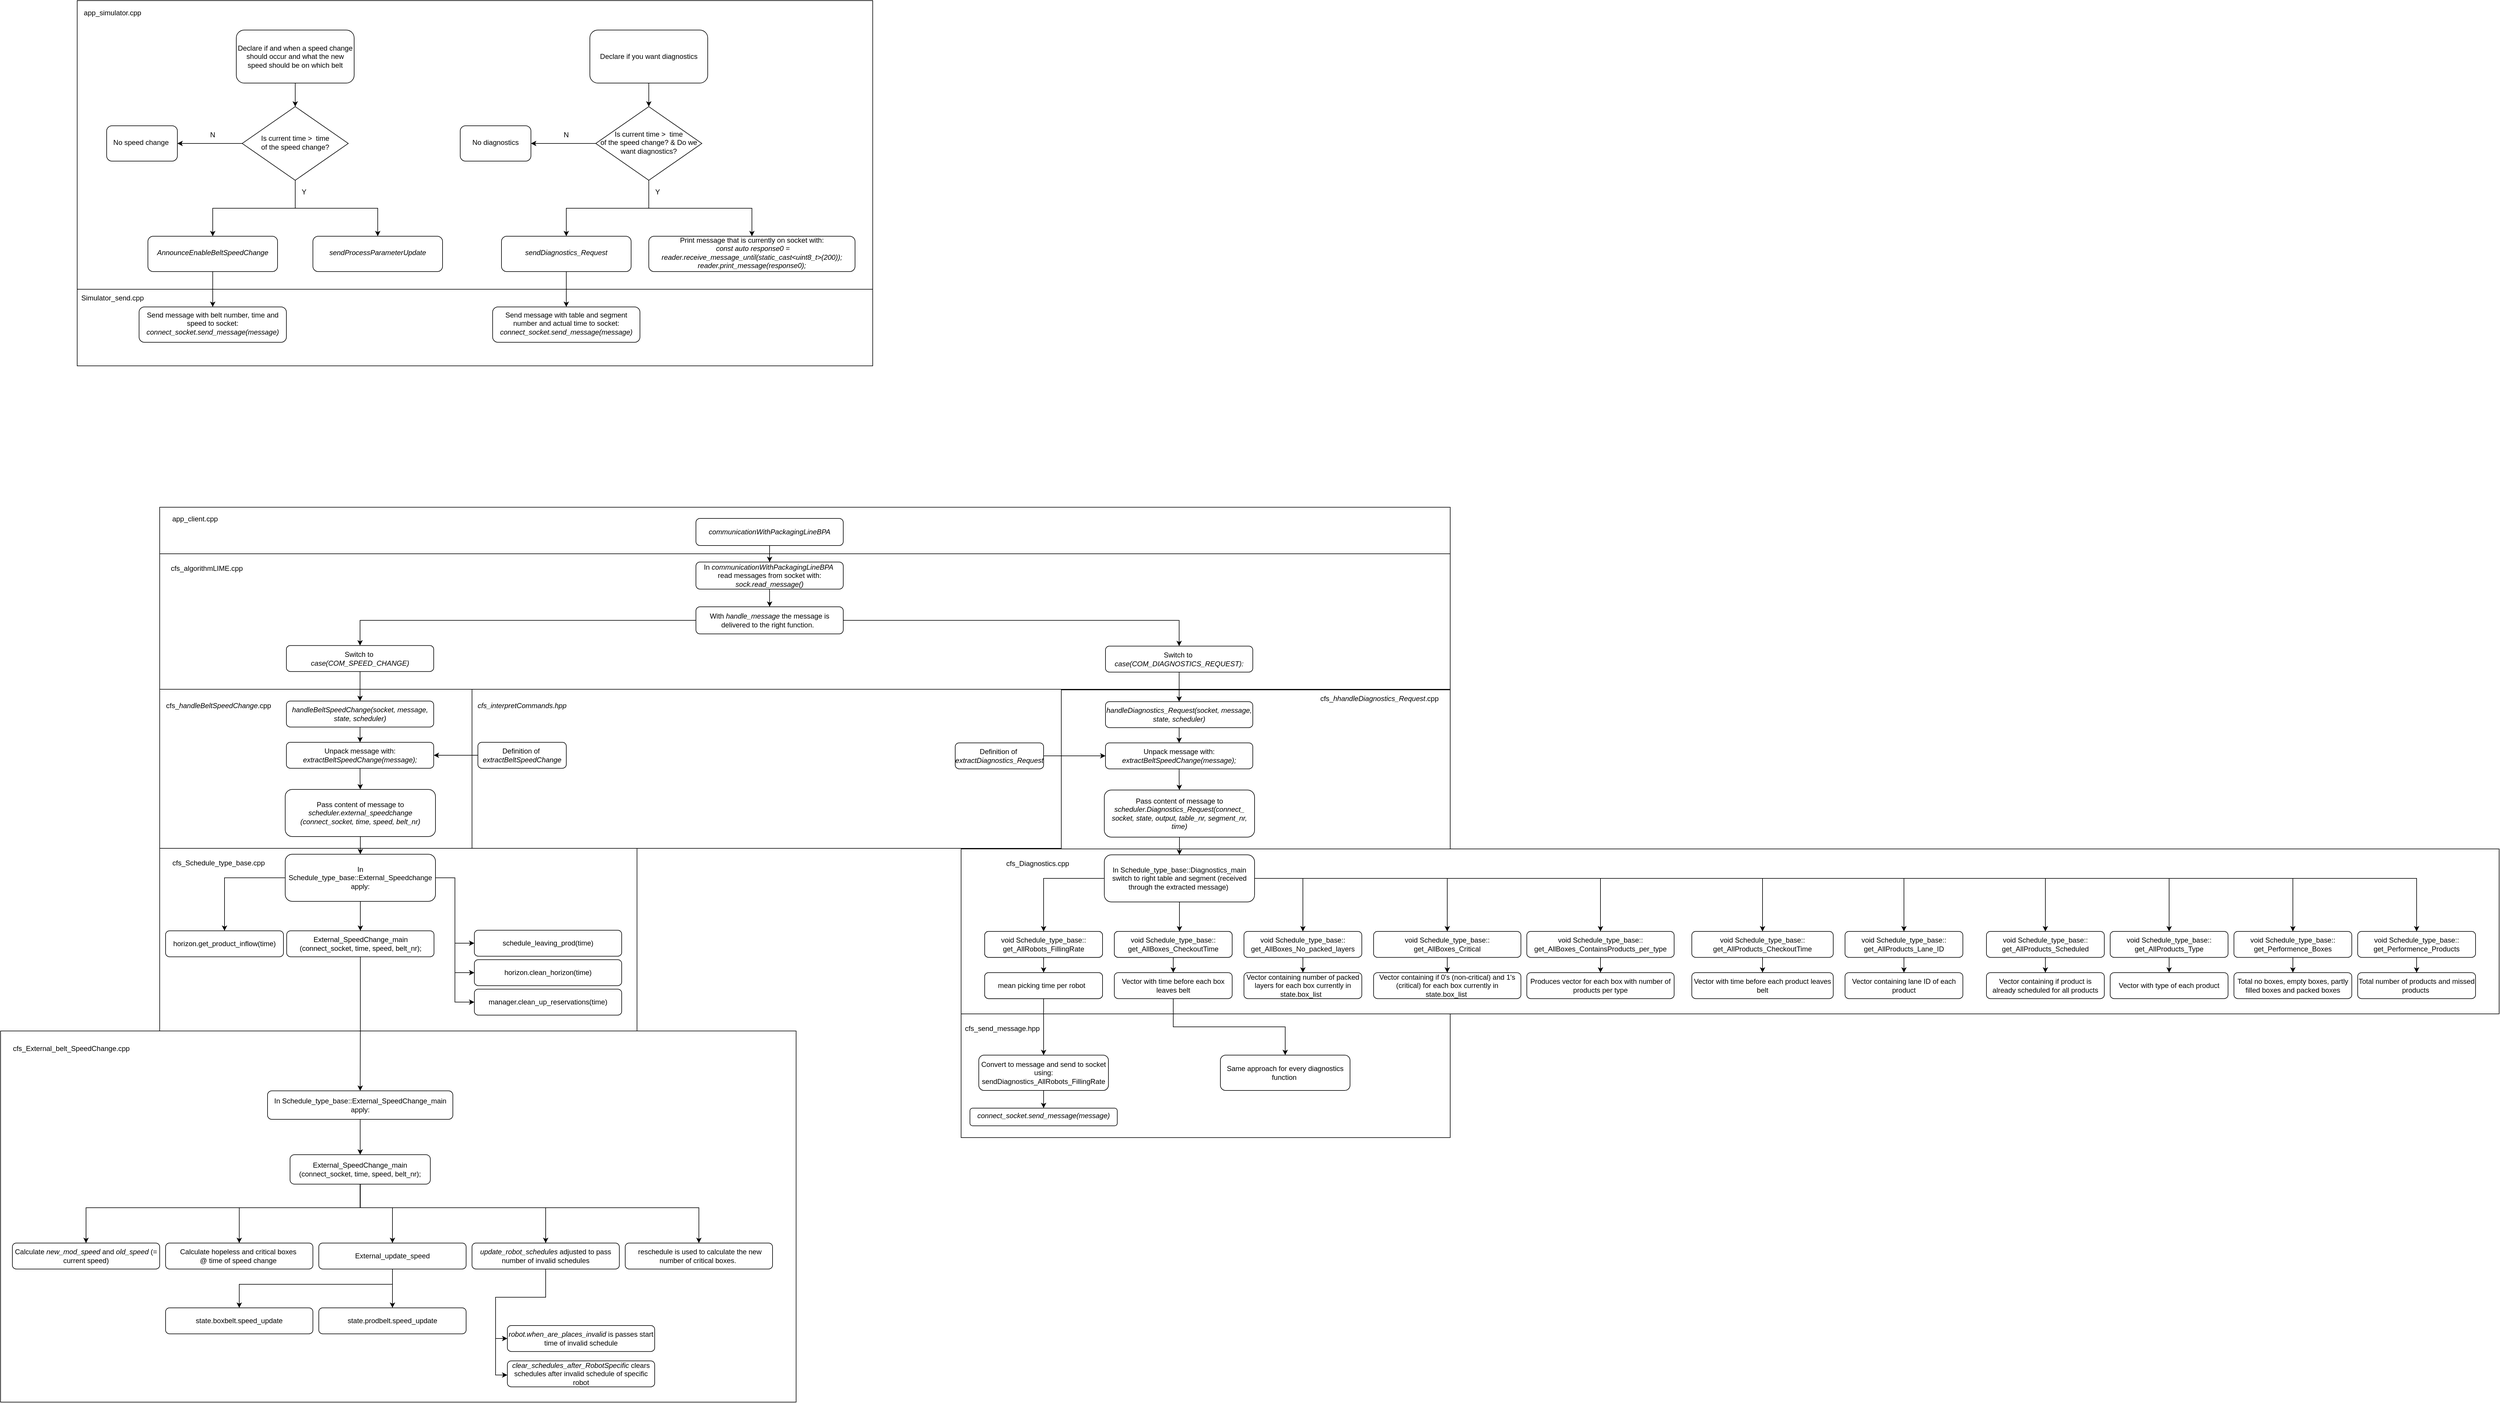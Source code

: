 <mxfile version="18.0.2" type="github">
  <diagram id="C5RBs43oDa-KdzZeNtuy" name="Page-1">
    <mxGraphModel dx="1778" dy="993" grid="1" gridSize="10" guides="1" tooltips="1" connect="1" arrows="1" fold="1" page="1" pageScale="1" pageWidth="4681" pageHeight="3300" math="0" shadow="0">
      <root>
        <mxCell id="WIyWlLk6GJQsqaUBKTNV-0" />
        <mxCell id="WIyWlLk6GJQsqaUBKTNV-1" parent="WIyWlLk6GJQsqaUBKTNV-0" />
        <mxCell id="fYa7OeqP56KHqQCvI543-109" value="" style="whiteSpace=wrap;html=1;fillColor=none;container=0;" parent="WIyWlLk6GJQsqaUBKTNV-1" vertex="1">
          <mxGeometry x="2010" y="1800" width="830" height="210" as="geometry" />
        </mxCell>
        <mxCell id="EYBe7RXyCbwJ-zNvKkWg-32" value="" style="whiteSpace=wrap;html=1;fillColor=none;container=0;" parent="WIyWlLk6GJQsqaUBKTNV-1" vertex="1">
          <mxGeometry x="650" y="1019" width="2190" height="230" as="geometry" />
        </mxCell>
        <mxCell id="EYBe7RXyCbwJ-zNvKkWg-67" value="" style="whiteSpace=wrap;html=1;fillColor=none;container=1;" parent="WIyWlLk6GJQsqaUBKTNV-1" vertex="1">
          <mxGeometry x="650" y="1519" width="810" height="310" as="geometry" />
        </mxCell>
        <mxCell id="EYBe7RXyCbwJ-zNvKkWg-55" value="In Schedule_type_base::External_Speedchange&lt;br&gt;apply:" style="rounded=1;whiteSpace=wrap;html=1;fontSize=12;glass=0;strokeWidth=1;shadow=0;" parent="EYBe7RXyCbwJ-zNvKkWg-67" vertex="1">
          <mxGeometry x="213" y="10" width="255" height="80" as="geometry" />
        </mxCell>
        <mxCell id="EYBe7RXyCbwJ-zNvKkWg-57" value="External_SpeedChange_main&lt;br&gt;(connect_socket, time, speed, belt_nr);" style="rounded=1;whiteSpace=wrap;html=1;fontSize=12;glass=0;strokeWidth=1;shadow=0;" parent="EYBe7RXyCbwJ-zNvKkWg-67" vertex="1">
          <mxGeometry x="215.5" y="139.999" width="250" height="44.083" as="geometry" />
        </mxCell>
        <mxCell id="EYBe7RXyCbwJ-zNvKkWg-62" value="" style="edgeStyle=orthogonalEdgeStyle;rounded=0;orthogonalLoop=1;jettySize=auto;html=1;" parent="EYBe7RXyCbwJ-zNvKkWg-67" source="EYBe7RXyCbwJ-zNvKkWg-55" target="EYBe7RXyCbwJ-zNvKkWg-57" edge="1">
          <mxGeometry relative="1" as="geometry" />
        </mxCell>
        <mxCell id="EYBe7RXyCbwJ-zNvKkWg-72" value="cfs_Schedule_type_base.cpp" style="text;html=1;strokeColor=none;fillColor=none;align=center;verticalAlign=middle;whiteSpace=wrap;rounded=0;" parent="EYBe7RXyCbwJ-zNvKkWg-67" vertex="1">
          <mxGeometry x="70" y="10" width="60" height="30" as="geometry" />
        </mxCell>
        <mxCell id="EYBe7RXyCbwJ-zNvKkWg-56" value="horizon.get_product_inflow(time)" style="rounded=1;whiteSpace=wrap;html=1;fontSize=12;glass=0;strokeWidth=1;shadow=0;" parent="EYBe7RXyCbwJ-zNvKkWg-67" vertex="1">
          <mxGeometry x="10" y="140" width="200" height="44.08" as="geometry" />
        </mxCell>
        <mxCell id="EYBe7RXyCbwJ-zNvKkWg-63" style="edgeStyle=orthogonalEdgeStyle;rounded=0;orthogonalLoop=1;jettySize=auto;html=1;" parent="EYBe7RXyCbwJ-zNvKkWg-67" source="EYBe7RXyCbwJ-zNvKkWg-55" target="EYBe7RXyCbwJ-zNvKkWg-56" edge="1">
          <mxGeometry relative="1" as="geometry" />
        </mxCell>
        <mxCell id="EYBe7RXyCbwJ-zNvKkWg-19" value="" style="whiteSpace=wrap;html=1;fillColor=none;" parent="WIyWlLk6GJQsqaUBKTNV-1" vertex="1">
          <mxGeometry x="510" y="80" width="1350" height="490" as="geometry" />
        </mxCell>
        <mxCell id="EYBe7RXyCbwJ-zNvKkWg-10" value="" style="edgeStyle=orthogonalEdgeStyle;rounded=0;orthogonalLoop=1;jettySize=auto;html=1;" parent="WIyWlLk6GJQsqaUBKTNV-1" source="EYBe7RXyCbwJ-zNvKkWg-8" target="EYBe7RXyCbwJ-zNvKkWg-9" edge="1">
          <mxGeometry relative="1" as="geometry" />
        </mxCell>
        <mxCell id="EYBe7RXyCbwJ-zNvKkWg-8" value="Declare if and when a speed change should occur and what the new speed should be on which belt" style="rounded=1;whiteSpace=wrap;html=1;fontSize=12;glass=0;strokeWidth=1;shadow=0;" parent="WIyWlLk6GJQsqaUBKTNV-1" vertex="1">
          <mxGeometry x="780" y="130" width="200" height="90" as="geometry" />
        </mxCell>
        <mxCell id="EYBe7RXyCbwJ-zNvKkWg-12" value="" style="edgeStyle=orthogonalEdgeStyle;rounded=0;orthogonalLoop=1;jettySize=auto;html=1;" parent="WIyWlLk6GJQsqaUBKTNV-1" source="EYBe7RXyCbwJ-zNvKkWg-9" target="EYBe7RXyCbwJ-zNvKkWg-11" edge="1">
          <mxGeometry relative="1" as="geometry" />
        </mxCell>
        <mxCell id="EYBe7RXyCbwJ-zNvKkWg-14" value="" style="edgeStyle=orthogonalEdgeStyle;rounded=0;orthogonalLoop=1;jettySize=auto;html=1;" parent="WIyWlLk6GJQsqaUBKTNV-1" source="EYBe7RXyCbwJ-zNvKkWg-9" target="EYBe7RXyCbwJ-zNvKkWg-13" edge="1">
          <mxGeometry relative="1" as="geometry" />
        </mxCell>
        <mxCell id="EYBe7RXyCbwJ-zNvKkWg-16" style="edgeStyle=orthogonalEdgeStyle;rounded=0;orthogonalLoop=1;jettySize=auto;html=1;" parent="WIyWlLk6GJQsqaUBKTNV-1" source="EYBe7RXyCbwJ-zNvKkWg-9" target="EYBe7RXyCbwJ-zNvKkWg-15" edge="1">
          <mxGeometry relative="1" as="geometry" />
        </mxCell>
        <mxCell id="EYBe7RXyCbwJ-zNvKkWg-9" value="Is current time &amp;gt;&amp;nbsp; time &lt;br&gt;of the speed change?" style="rhombus;whiteSpace=wrap;html=1;shadow=0;fontFamily=Helvetica;fontSize=12;align=center;strokeWidth=1;spacing=6;spacingTop=-4;" parent="WIyWlLk6GJQsqaUBKTNV-1" vertex="1">
          <mxGeometry x="790" y="260" width="180" height="125" as="geometry" />
        </mxCell>
        <mxCell id="EYBe7RXyCbwJ-zNvKkWg-11" value="No speed change&amp;nbsp;" style="rounded=1;whiteSpace=wrap;html=1;shadow=0;strokeWidth=1;spacing=6;spacingTop=-4;" parent="WIyWlLk6GJQsqaUBKTNV-1" vertex="1">
          <mxGeometry x="560" y="292.5" width="120" height="60" as="geometry" />
        </mxCell>
        <mxCell id="EYBe7RXyCbwJ-zNvKkWg-18" value="" style="edgeStyle=orthogonalEdgeStyle;rounded=0;orthogonalLoop=1;jettySize=auto;html=1;" parent="WIyWlLk6GJQsqaUBKTNV-1" source="EYBe7RXyCbwJ-zNvKkWg-13" target="EYBe7RXyCbwJ-zNvKkWg-17" edge="1">
          <mxGeometry relative="1" as="geometry" />
        </mxCell>
        <mxCell id="EYBe7RXyCbwJ-zNvKkWg-13" value="&lt;i&gt;AnnounceEnableBeltSpeedChange&lt;/i&gt;" style="rounded=1;whiteSpace=wrap;html=1;shadow=0;strokeWidth=1;spacing=6;spacingTop=-4;" parent="WIyWlLk6GJQsqaUBKTNV-1" vertex="1">
          <mxGeometry x="630" y="480" width="220" height="60" as="geometry" />
        </mxCell>
        <mxCell id="EYBe7RXyCbwJ-zNvKkWg-15" value="&lt;i&gt;sendProcessParameterUpdate&lt;/i&gt;" style="rounded=1;whiteSpace=wrap;html=1;shadow=0;strokeWidth=1;spacing=6;spacingTop=-4;" parent="WIyWlLk6GJQsqaUBKTNV-1" vertex="1">
          <mxGeometry x="910" y="480" width="220" height="60" as="geometry" />
        </mxCell>
        <mxCell id="EYBe7RXyCbwJ-zNvKkWg-17" value="Send message with belt number, time and speed to socket:&lt;br&gt;&lt;i&gt;connect_socket.send_message(message)&lt;/i&gt;" style="rounded=1;whiteSpace=wrap;html=1;shadow=0;strokeWidth=1;spacing=6;spacingTop=-4;" parent="WIyWlLk6GJQsqaUBKTNV-1" vertex="1">
          <mxGeometry x="615" y="600" width="250" height="60" as="geometry" />
        </mxCell>
        <mxCell id="EYBe7RXyCbwJ-zNvKkWg-21" value="app_simulator.cpp" style="text;html=1;strokeColor=none;fillColor=none;align=center;verticalAlign=middle;whiteSpace=wrap;rounded=0;" parent="WIyWlLk6GJQsqaUBKTNV-1" vertex="1">
          <mxGeometry x="540" y="86" width="60" height="30" as="geometry" />
        </mxCell>
        <mxCell id="EYBe7RXyCbwJ-zNvKkWg-23" value="" style="whiteSpace=wrap;html=1;fillColor=none;" parent="WIyWlLk6GJQsqaUBKTNV-1" vertex="1">
          <mxGeometry x="510" y="570" width="1350" height="130" as="geometry" />
        </mxCell>
        <mxCell id="EYBe7RXyCbwJ-zNvKkWg-24" value="Simulator_send.cpp" style="text;html=1;strokeColor=none;fillColor=none;align=center;verticalAlign=middle;whiteSpace=wrap;rounded=0;" parent="WIyWlLk6GJQsqaUBKTNV-1" vertex="1">
          <mxGeometry x="540" y="570" width="60" height="30" as="geometry" />
        </mxCell>
        <mxCell id="EYBe7RXyCbwJ-zNvKkWg-25" value="Y" style="text;html=1;strokeColor=none;fillColor=none;align=center;verticalAlign=middle;whiteSpace=wrap;rounded=0;" parent="WIyWlLk6GJQsqaUBKTNV-1" vertex="1">
          <mxGeometry x="865" y="390" width="60" height="30" as="geometry" />
        </mxCell>
        <mxCell id="EYBe7RXyCbwJ-zNvKkWg-26" value="N" style="text;html=1;strokeColor=none;fillColor=none;align=center;verticalAlign=middle;whiteSpace=wrap;rounded=0;" parent="WIyWlLk6GJQsqaUBKTNV-1" vertex="1">
          <mxGeometry x="710" y="292.5" width="60" height="30" as="geometry" />
        </mxCell>
        <mxCell id="EYBe7RXyCbwJ-zNvKkWg-27" value="" style="whiteSpace=wrap;html=1;fillColor=none;" parent="WIyWlLk6GJQsqaUBKTNV-1" vertex="1">
          <mxGeometry x="650" y="940" width="2190" height="79" as="geometry" />
        </mxCell>
        <mxCell id="EYBe7RXyCbwJ-zNvKkWg-28" value="app_client.cpp" style="text;html=1;strokeColor=none;fillColor=none;align=center;verticalAlign=middle;whiteSpace=wrap;rounded=0;" parent="WIyWlLk6GJQsqaUBKTNV-1" vertex="1">
          <mxGeometry x="680" y="945" width="60" height="30" as="geometry" />
        </mxCell>
        <mxCell id="EYBe7RXyCbwJ-zNvKkWg-40" style="edgeStyle=orthogonalEdgeStyle;rounded=0;orthogonalLoop=1;jettySize=auto;html=1;entryX=0.5;entryY=0;entryDx=0;entryDy=0;" parent="WIyWlLk6GJQsqaUBKTNV-1" source="EYBe7RXyCbwJ-zNvKkWg-29" target="EYBe7RXyCbwJ-zNvKkWg-30" edge="1">
          <mxGeometry relative="1" as="geometry" />
        </mxCell>
        <mxCell id="EYBe7RXyCbwJ-zNvKkWg-29" value="In&amp;nbsp;&lt;i&gt;communicationWithPackagingLineBPA&amp;nbsp;&lt;/i&gt;&lt;br&gt;read messages from socket with:&lt;br&gt;&lt;i&gt;sock.read_message()&lt;/i&gt;" style="rounded=1;whiteSpace=wrap;html=1;fontSize=12;glass=0;strokeWidth=1;shadow=0;" parent="WIyWlLk6GJQsqaUBKTNV-1" vertex="1">
          <mxGeometry x="1560" y="1033" width="250" height="46" as="geometry" />
        </mxCell>
        <mxCell id="EYBe7RXyCbwJ-zNvKkWg-41" style="edgeStyle=orthogonalEdgeStyle;rounded=0;orthogonalLoop=1;jettySize=auto;html=1;" parent="WIyWlLk6GJQsqaUBKTNV-1" source="EYBe7RXyCbwJ-zNvKkWg-30" target="EYBe7RXyCbwJ-zNvKkWg-35" edge="1">
          <mxGeometry relative="1" as="geometry" />
        </mxCell>
        <mxCell id="fYa7OeqP56KHqQCvI543-105" style="edgeStyle=orthogonalEdgeStyle;rounded=0;orthogonalLoop=1;jettySize=auto;html=1;entryX=0.5;entryY=0;entryDx=0;entryDy=0;" parent="WIyWlLk6GJQsqaUBKTNV-1" source="EYBe7RXyCbwJ-zNvKkWg-30" target="fYa7OeqP56KHqQCvI543-43" edge="1">
          <mxGeometry relative="1" as="geometry" />
        </mxCell>
        <mxCell id="EYBe7RXyCbwJ-zNvKkWg-30" value="With &lt;i&gt;handle_message &lt;/i&gt;the message is delivered to the right function.&amp;nbsp;&amp;nbsp;" style="rounded=1;whiteSpace=wrap;html=1;fontSize=12;glass=0;strokeWidth=1;shadow=0;" parent="WIyWlLk6GJQsqaUBKTNV-1" vertex="1">
          <mxGeometry x="1560" y="1109" width="250" height="46" as="geometry" />
        </mxCell>
        <mxCell id="EYBe7RXyCbwJ-zNvKkWg-38" value="" style="edgeStyle=orthogonalEdgeStyle;rounded=0;orthogonalLoop=1;jettySize=auto;html=1;entryX=0.5;entryY=0;entryDx=0;entryDy=0;" parent="WIyWlLk6GJQsqaUBKTNV-1" source="EYBe7RXyCbwJ-zNvKkWg-31" target="EYBe7RXyCbwJ-zNvKkWg-29" edge="1">
          <mxGeometry relative="1" as="geometry">
            <mxPoint x="990" y="1029" as="targetPoint" />
          </mxGeometry>
        </mxCell>
        <mxCell id="EYBe7RXyCbwJ-zNvKkWg-31" value="&lt;i&gt;communicationWithPackagingLineBPA&lt;/i&gt;" style="rounded=1;whiteSpace=wrap;html=1;fontSize=12;glass=0;strokeWidth=1;shadow=0;" parent="WIyWlLk6GJQsqaUBKTNV-1" vertex="1">
          <mxGeometry x="1560" y="959" width="250" height="46" as="geometry" />
        </mxCell>
        <mxCell id="EYBe7RXyCbwJ-zNvKkWg-33" value="cfs_algorithmLIME.cpp" style="text;html=1;strokeColor=none;fillColor=none;align=center;verticalAlign=middle;whiteSpace=wrap;rounded=0;" parent="WIyWlLk6GJQsqaUBKTNV-1" vertex="1">
          <mxGeometry x="700" y="1029" width="60" height="30" as="geometry" />
        </mxCell>
        <mxCell id="EYBe7RXyCbwJ-zNvKkWg-34" value="" style="whiteSpace=wrap;html=1;fillColor=none;" parent="WIyWlLk6GJQsqaUBKTNV-1" vertex="1">
          <mxGeometry x="650" y="1249" width="530" height="270" as="geometry" />
        </mxCell>
        <mxCell id="EYBe7RXyCbwJ-zNvKkWg-52" value="" style="edgeStyle=orthogonalEdgeStyle;rounded=0;orthogonalLoop=1;jettySize=auto;html=1;" parent="WIyWlLk6GJQsqaUBKTNV-1" source="EYBe7RXyCbwJ-zNvKkWg-37" target="EYBe7RXyCbwJ-zNvKkWg-47" edge="1">
          <mxGeometry relative="1" as="geometry" />
        </mxCell>
        <mxCell id="EYBe7RXyCbwJ-zNvKkWg-37" value="&lt;i&gt;handleBeltSpeedChange(socket, message, state, scheduler)&lt;/i&gt;" style="rounded=1;whiteSpace=wrap;html=1;fontSize=12;glass=0;strokeWidth=1;shadow=0;" parent="WIyWlLk6GJQsqaUBKTNV-1" vertex="1">
          <mxGeometry x="865" y="1268.999" width="250" height="44.083" as="geometry" />
        </mxCell>
        <mxCell id="EYBe7RXyCbwJ-zNvKkWg-42" style="edgeStyle=orthogonalEdgeStyle;rounded=0;orthogonalLoop=1;jettySize=auto;html=1;entryX=0.5;entryY=0;entryDx=0;entryDy=0;" parent="WIyWlLk6GJQsqaUBKTNV-1" source="EYBe7RXyCbwJ-zNvKkWg-35" target="EYBe7RXyCbwJ-zNvKkWg-37" edge="1">
          <mxGeometry relative="1" as="geometry" />
        </mxCell>
        <mxCell id="EYBe7RXyCbwJ-zNvKkWg-43" value="cfs_&lt;i&gt;handleBeltSpeedChange&lt;/i&gt;.cpp" style="text;html=1;strokeColor=none;fillColor=none;align=center;verticalAlign=middle;whiteSpace=wrap;rounded=0;" parent="WIyWlLk6GJQsqaUBKTNV-1" vertex="1">
          <mxGeometry x="720" y="1262" width="60" height="30" as="geometry" />
        </mxCell>
        <mxCell id="EYBe7RXyCbwJ-zNvKkWg-70" value="" style="edgeStyle=orthogonalEdgeStyle;rounded=0;orthogonalLoop=1;jettySize=auto;html=1;" parent="WIyWlLk6GJQsqaUBKTNV-1" source="EYBe7RXyCbwJ-zNvKkWg-47" target="EYBe7RXyCbwJ-zNvKkWg-54" edge="1">
          <mxGeometry relative="1" as="geometry" />
        </mxCell>
        <mxCell id="EYBe7RXyCbwJ-zNvKkWg-47" value="Unpack message with:&lt;i&gt; extractBeltSpeedChange(message);&lt;/i&gt;" style="rounded=1;whiteSpace=wrap;html=1;fontSize=12;glass=0;strokeWidth=1;shadow=0;" parent="WIyWlLk6GJQsqaUBKTNV-1" vertex="1">
          <mxGeometry x="865" y="1338.999" width="250" height="44.083" as="geometry" />
        </mxCell>
        <mxCell id="EYBe7RXyCbwJ-zNvKkWg-48" value="" style="whiteSpace=wrap;html=1;fillColor=none;" parent="WIyWlLk6GJQsqaUBKTNV-1" vertex="1">
          <mxGeometry x="1180" y="1249" width="1000" height="270" as="geometry" />
        </mxCell>
        <mxCell id="EYBe7RXyCbwJ-zNvKkWg-49" value="&lt;i&gt;cfs_interpretCommands.hpp&lt;/i&gt;" style="text;html=1;strokeColor=none;fillColor=none;align=center;verticalAlign=middle;whiteSpace=wrap;rounded=0;" parent="WIyWlLk6GJQsqaUBKTNV-1" vertex="1">
          <mxGeometry x="1235" y="1262" width="60" height="30" as="geometry" />
        </mxCell>
        <mxCell id="EYBe7RXyCbwJ-zNvKkWg-51" value="" style="edgeStyle=orthogonalEdgeStyle;rounded=0;orthogonalLoop=1;jettySize=auto;html=1;" parent="WIyWlLk6GJQsqaUBKTNV-1" source="EYBe7RXyCbwJ-zNvKkWg-50" target="EYBe7RXyCbwJ-zNvKkWg-47" edge="1">
          <mxGeometry relative="1" as="geometry" />
        </mxCell>
        <mxCell id="EYBe7RXyCbwJ-zNvKkWg-50" value="Definition of&amp;nbsp;&lt;br&gt;&lt;i&gt;extractBeltSpeedChange&lt;/i&gt;" style="rounded=1;whiteSpace=wrap;html=1;fontSize=12;glass=0;strokeWidth=1;shadow=0;" parent="WIyWlLk6GJQsqaUBKTNV-1" vertex="1">
          <mxGeometry x="1190" y="1339" width="150" height="44.08" as="geometry" />
        </mxCell>
        <mxCell id="EYBe7RXyCbwJ-zNvKkWg-71" value="" style="edgeStyle=orthogonalEdgeStyle;rounded=0;orthogonalLoop=1;jettySize=auto;html=1;" parent="WIyWlLk6GJQsqaUBKTNV-1" source="EYBe7RXyCbwJ-zNvKkWg-54" target="EYBe7RXyCbwJ-zNvKkWg-55" edge="1">
          <mxGeometry relative="1" as="geometry" />
        </mxCell>
        <mxCell id="EYBe7RXyCbwJ-zNvKkWg-54" value="Pass content of message to &lt;i&gt;scheduler.external_speedchange&lt;br&gt;(connect_socket, time, speed, belt_nr)&lt;/i&gt;" style="rounded=1;whiteSpace=wrap;html=1;fontSize=12;glass=0;strokeWidth=1;shadow=0;" parent="WIyWlLk6GJQsqaUBKTNV-1" vertex="1">
          <mxGeometry x="863" y="1419" width="255" height="80" as="geometry" />
        </mxCell>
        <mxCell id="EYBe7RXyCbwJ-zNvKkWg-64" style="edgeStyle=orthogonalEdgeStyle;rounded=0;orthogonalLoop=1;jettySize=auto;html=1;entryX=0;entryY=0.5;entryDx=0;entryDy=0;" parent="WIyWlLk6GJQsqaUBKTNV-1" source="EYBe7RXyCbwJ-zNvKkWg-55" target="EYBe7RXyCbwJ-zNvKkWg-58" edge="1">
          <mxGeometry relative="1" as="geometry" />
        </mxCell>
        <mxCell id="EYBe7RXyCbwJ-zNvKkWg-65" style="edgeStyle=orthogonalEdgeStyle;rounded=0;orthogonalLoop=1;jettySize=auto;html=1;entryX=0;entryY=0.5;entryDx=0;entryDy=0;" parent="WIyWlLk6GJQsqaUBKTNV-1" source="EYBe7RXyCbwJ-zNvKkWg-55" target="EYBe7RXyCbwJ-zNvKkWg-59" edge="1">
          <mxGeometry relative="1" as="geometry" />
        </mxCell>
        <mxCell id="EYBe7RXyCbwJ-zNvKkWg-66" style="edgeStyle=orthogonalEdgeStyle;rounded=0;orthogonalLoop=1;jettySize=auto;html=1;entryX=0;entryY=0.5;entryDx=0;entryDy=0;" parent="WIyWlLk6GJQsqaUBKTNV-1" source="EYBe7RXyCbwJ-zNvKkWg-55" target="EYBe7RXyCbwJ-zNvKkWg-60" edge="1">
          <mxGeometry relative="1" as="geometry" />
        </mxCell>
        <mxCell id="EYBe7RXyCbwJ-zNvKkWg-58" value="schedule_leaving_prod(time)" style="rounded=1;whiteSpace=wrap;html=1;fontSize=12;glass=0;strokeWidth=1;shadow=0;" parent="WIyWlLk6GJQsqaUBKTNV-1" vertex="1">
          <mxGeometry x="1184" y="1657.999" width="250" height="44.083" as="geometry" />
        </mxCell>
        <mxCell id="EYBe7RXyCbwJ-zNvKkWg-59" value="horizon.clean_horizon(time)" style="rounded=1;whiteSpace=wrap;html=1;fontSize=12;glass=0;strokeWidth=1;shadow=0;" parent="WIyWlLk6GJQsqaUBKTNV-1" vertex="1">
          <mxGeometry x="1184" y="1707.999" width="250" height="44.083" as="geometry" />
        </mxCell>
        <mxCell id="EYBe7RXyCbwJ-zNvKkWg-60" value="manager.clean_up_reservations(time)" style="rounded=1;whiteSpace=wrap;html=1;fontSize=12;glass=0;strokeWidth=1;shadow=0;" parent="WIyWlLk6GJQsqaUBKTNV-1" vertex="1">
          <mxGeometry x="1184" y="1757.999" width="250" height="44.083" as="geometry" />
        </mxCell>
        <mxCell id="EYBe7RXyCbwJ-zNvKkWg-78" value="" style="whiteSpace=wrap;html=1;fillColor=none;container=1;" parent="WIyWlLk6GJQsqaUBKTNV-1" vertex="1">
          <mxGeometry x="380" y="1829" width="1350" height="630" as="geometry" />
        </mxCell>
        <mxCell id="EYBe7RXyCbwJ-zNvKkWg-79" value="In Schedule_type_base::External_SpeedChange_main&lt;br&gt;apply:" style="rounded=1;whiteSpace=wrap;html=1;fontSize=12;glass=0;strokeWidth=1;shadow=0;" parent="EYBe7RXyCbwJ-zNvKkWg-78" vertex="1">
          <mxGeometry x="453" y="101.61" width="314.5" height="48.39" as="geometry" />
        </mxCell>
        <mxCell id="EYBe7RXyCbwJ-zNvKkWg-80" value="External_SpeedChange_main&lt;br&gt;(connect_socket, time, speed, belt_nr);" style="rounded=1;whiteSpace=wrap;html=1;fontSize=12;glass=0;strokeWidth=1;shadow=0;" parent="EYBe7RXyCbwJ-zNvKkWg-78" vertex="1">
          <mxGeometry x="491.21" y="210" width="238.08" height="50" as="geometry" />
        </mxCell>
        <mxCell id="EYBe7RXyCbwJ-zNvKkWg-81" value="" style="edgeStyle=orthogonalEdgeStyle;rounded=0;orthogonalLoop=1;jettySize=auto;html=1;" parent="EYBe7RXyCbwJ-zNvKkWg-78" source="EYBe7RXyCbwJ-zNvKkWg-79" target="EYBe7RXyCbwJ-zNvKkWg-80" edge="1">
          <mxGeometry relative="1" as="geometry" />
        </mxCell>
        <mxCell id="EYBe7RXyCbwJ-zNvKkWg-82" value="cfs_External_belt_SpeedChange.cpp" style="text;html=1;strokeColor=none;fillColor=none;align=center;verticalAlign=middle;whiteSpace=wrap;rounded=0;" parent="EYBe7RXyCbwJ-zNvKkWg-78" vertex="1">
          <mxGeometry x="70.003" y="0.003" width="100" height="60.968" as="geometry" />
        </mxCell>
        <mxCell id="EYBe7RXyCbwJ-zNvKkWg-83" style="edgeStyle=orthogonalEdgeStyle;rounded=0;orthogonalLoop=1;jettySize=auto;html=1;" parent="WIyWlLk6GJQsqaUBKTNV-1" source="EYBe7RXyCbwJ-zNvKkWg-57" target="EYBe7RXyCbwJ-zNvKkWg-79" edge="1">
          <mxGeometry relative="1" as="geometry" />
        </mxCell>
        <mxCell id="EYBe7RXyCbwJ-zNvKkWg-84" value="Calculate &lt;i&gt;new_mod_speed&lt;/i&gt; and &lt;i&gt;old_speed&lt;/i&gt; (= current speed)" style="rounded=1;whiteSpace=wrap;html=1;fontSize=12;glass=0;strokeWidth=1;shadow=0;" parent="WIyWlLk6GJQsqaUBKTNV-1" vertex="1">
          <mxGeometry x="400" y="2188.999" width="250" height="44.083" as="geometry" />
        </mxCell>
        <mxCell id="fYa7OeqP56KHqQCvI543-6" value="Calculate hopeless and critical boxes&amp;nbsp;&lt;br&gt;@ time of speed change&amp;nbsp;" style="rounded=1;whiteSpace=wrap;html=1;fontSize=12;glass=0;strokeWidth=1;shadow=0;" parent="WIyWlLk6GJQsqaUBKTNV-1" vertex="1">
          <mxGeometry x="660" y="2188.999" width="250" height="44.083" as="geometry" />
        </mxCell>
        <mxCell id="fYa7OeqP56KHqQCvI543-13" value="" style="edgeStyle=orthogonalEdgeStyle;rounded=0;orthogonalLoop=1;jettySize=auto;html=1;" parent="WIyWlLk6GJQsqaUBKTNV-1" source="fYa7OeqP56KHqQCvI543-7" target="fYa7OeqP56KHqQCvI543-12" edge="1">
          <mxGeometry relative="1" as="geometry" />
        </mxCell>
        <mxCell id="fYa7OeqP56KHqQCvI543-14" style="edgeStyle=orthogonalEdgeStyle;rounded=0;orthogonalLoop=1;jettySize=auto;html=1;" parent="WIyWlLk6GJQsqaUBKTNV-1" source="fYa7OeqP56KHqQCvI543-7" target="fYa7OeqP56KHqQCvI543-11" edge="1">
          <mxGeometry relative="1" as="geometry">
            <Array as="points">
              <mxPoint x="1045" y="2259" />
              <mxPoint x="785" y="2259" />
            </Array>
          </mxGeometry>
        </mxCell>
        <mxCell id="fYa7OeqP56KHqQCvI543-7" value="External_update_speed" style="rounded=1;whiteSpace=wrap;html=1;fontSize=12;glass=0;strokeWidth=1;shadow=0;" parent="WIyWlLk6GJQsqaUBKTNV-1" vertex="1">
          <mxGeometry x="920" y="2188.999" width="250" height="44.083" as="geometry" />
        </mxCell>
        <mxCell id="fYa7OeqP56KHqQCvI543-17" style="edgeStyle=orthogonalEdgeStyle;rounded=0;orthogonalLoop=1;jettySize=auto;html=1;entryX=0;entryY=0.5;entryDx=0;entryDy=0;" parent="WIyWlLk6GJQsqaUBKTNV-1" source="fYa7OeqP56KHqQCvI543-9" target="fYa7OeqP56KHqQCvI543-15" edge="1">
          <mxGeometry relative="1" as="geometry" />
        </mxCell>
        <mxCell id="fYa7OeqP56KHqQCvI543-19" style="edgeStyle=orthogonalEdgeStyle;rounded=0;orthogonalLoop=1;jettySize=auto;html=1;entryX=0;entryY=0.5;entryDx=0;entryDy=0;" parent="WIyWlLk6GJQsqaUBKTNV-1" edge="1">
          <mxGeometry relative="1" as="geometry">
            <mxPoint x="1305" y="2235.082" as="sourcePoint" />
            <mxPoint x="1240" y="2413.041" as="targetPoint" />
            <Array as="points">
              <mxPoint x="1305" y="2281" />
              <mxPoint x="1220" y="2281" />
              <mxPoint x="1220" y="2413" />
            </Array>
          </mxGeometry>
        </mxCell>
        <mxCell id="fYa7OeqP56KHqQCvI543-9" value="&lt;i&gt;update_robot_schedules&lt;/i&gt; adjusted to pass number of invalid schedules" style="rounded=1;whiteSpace=wrap;html=1;fontSize=12;glass=0;strokeWidth=1;shadow=0;" parent="WIyWlLk6GJQsqaUBKTNV-1" vertex="1">
          <mxGeometry x="1180" y="2188.999" width="250" height="44.083" as="geometry" />
        </mxCell>
        <mxCell id="fYa7OeqP56KHqQCvI543-10" value="&amp;nbsp;reschedule is used to calculate the new number of critical boxes.&amp;nbsp;" style="rounded=1;whiteSpace=wrap;html=1;fontSize=12;glass=0;strokeWidth=1;shadow=0;" parent="WIyWlLk6GJQsqaUBKTNV-1" vertex="1">
          <mxGeometry x="1440" y="2188.999" width="250" height="44.083" as="geometry" />
        </mxCell>
        <mxCell id="fYa7OeqP56KHqQCvI543-11" value="state.boxbelt.speed_update" style="rounded=1;whiteSpace=wrap;html=1;fontSize=12;glass=0;strokeWidth=1;shadow=0;" parent="WIyWlLk6GJQsqaUBKTNV-1" vertex="1">
          <mxGeometry x="660" y="2298.999" width="250" height="44.083" as="geometry" />
        </mxCell>
        <mxCell id="fYa7OeqP56KHqQCvI543-12" value="state.prodbelt.speed_update" style="rounded=1;whiteSpace=wrap;html=1;fontSize=12;glass=0;strokeWidth=1;shadow=0;" parent="WIyWlLk6GJQsqaUBKTNV-1" vertex="1">
          <mxGeometry x="920" y="2298.999" width="250" height="44.083" as="geometry" />
        </mxCell>
        <mxCell id="fYa7OeqP56KHqQCvI543-15" value="&lt;i&gt;robot.when_are_places_invalid &lt;/i&gt;is passes start time of invalid schedule" style="rounded=1;whiteSpace=wrap;html=1;fontSize=12;glass=0;strokeWidth=1;shadow=0;" parent="WIyWlLk6GJQsqaUBKTNV-1" vertex="1">
          <mxGeometry x="1240" y="2328.999" width="250" height="44.083" as="geometry" />
        </mxCell>
        <mxCell id="fYa7OeqP56KHqQCvI543-16" value="&lt;i&gt;clear_schedules_after_RobotSpecific&amp;nbsp;&lt;/i&gt;clears schedules after invalid schedule of specific robot" style="rounded=1;whiteSpace=wrap;html=1;fontSize=12;glass=0;strokeWidth=1;shadow=0;" parent="WIyWlLk6GJQsqaUBKTNV-1" vertex="1">
          <mxGeometry x="1240" y="2388.999" width="250" height="44.083" as="geometry" />
        </mxCell>
        <mxCell id="fYa7OeqP56KHqQCvI543-20" style="edgeStyle=orthogonalEdgeStyle;rounded=0;orthogonalLoop=1;jettySize=auto;html=1;entryX=0.5;entryY=0;entryDx=0;entryDy=0;" parent="WIyWlLk6GJQsqaUBKTNV-1" source="EYBe7RXyCbwJ-zNvKkWg-80" target="EYBe7RXyCbwJ-zNvKkWg-84" edge="1">
          <mxGeometry relative="1" as="geometry">
            <Array as="points">
              <mxPoint x="990" y="2129" />
              <mxPoint x="525" y="2129" />
            </Array>
          </mxGeometry>
        </mxCell>
        <mxCell id="fYa7OeqP56KHqQCvI543-21" style="edgeStyle=orthogonalEdgeStyle;rounded=0;orthogonalLoop=1;jettySize=auto;html=1;" parent="WIyWlLk6GJQsqaUBKTNV-1" source="EYBe7RXyCbwJ-zNvKkWg-80" target="fYa7OeqP56KHqQCvI543-6" edge="1">
          <mxGeometry relative="1" as="geometry">
            <Array as="points">
              <mxPoint x="990" y="2129" />
              <mxPoint x="785" y="2129" />
            </Array>
          </mxGeometry>
        </mxCell>
        <mxCell id="fYa7OeqP56KHqQCvI543-22" style="edgeStyle=orthogonalEdgeStyle;rounded=0;orthogonalLoop=1;jettySize=auto;html=1;" parent="WIyWlLk6GJQsqaUBKTNV-1" source="EYBe7RXyCbwJ-zNvKkWg-80" target="fYa7OeqP56KHqQCvI543-7" edge="1">
          <mxGeometry relative="1" as="geometry">
            <Array as="points">
              <mxPoint x="990" y="2129" />
              <mxPoint x="1045" y="2129" />
            </Array>
          </mxGeometry>
        </mxCell>
        <mxCell id="fYa7OeqP56KHqQCvI543-23" style="edgeStyle=orthogonalEdgeStyle;rounded=0;orthogonalLoop=1;jettySize=auto;html=1;" parent="WIyWlLk6GJQsqaUBKTNV-1" source="EYBe7RXyCbwJ-zNvKkWg-80" target="fYa7OeqP56KHqQCvI543-9" edge="1">
          <mxGeometry relative="1" as="geometry">
            <Array as="points">
              <mxPoint x="990" y="2129" />
              <mxPoint x="1305" y="2129" />
            </Array>
          </mxGeometry>
        </mxCell>
        <mxCell id="fYa7OeqP56KHqQCvI543-24" style="edgeStyle=orthogonalEdgeStyle;rounded=0;orthogonalLoop=1;jettySize=auto;html=1;" parent="WIyWlLk6GJQsqaUBKTNV-1" source="EYBe7RXyCbwJ-zNvKkWg-80" target="fYa7OeqP56KHqQCvI543-10" edge="1">
          <mxGeometry relative="1" as="geometry">
            <Array as="points">
              <mxPoint x="990" y="2129" />
              <mxPoint x="1565" y="2129" />
            </Array>
          </mxGeometry>
        </mxCell>
        <mxCell id="fYa7OeqP56KHqQCvI543-27" value="" style="edgeStyle=orthogonalEdgeStyle;rounded=0;orthogonalLoop=1;jettySize=auto;html=1;" parent="WIyWlLk6GJQsqaUBKTNV-1" source="fYa7OeqP56KHqQCvI543-28" target="fYa7OeqP56KHqQCvI543-32" edge="1">
          <mxGeometry relative="1" as="geometry" />
        </mxCell>
        <mxCell id="fYa7OeqP56KHqQCvI543-28" value="Declare if you want diagnostics" style="rounded=1;whiteSpace=wrap;html=1;fontSize=12;glass=0;strokeWidth=1;shadow=0;" parent="WIyWlLk6GJQsqaUBKTNV-1" vertex="1">
          <mxGeometry x="1380" y="130" width="200" height="90" as="geometry" />
        </mxCell>
        <mxCell id="fYa7OeqP56KHqQCvI543-29" value="" style="edgeStyle=orthogonalEdgeStyle;rounded=0;orthogonalLoop=1;jettySize=auto;html=1;" parent="WIyWlLk6GJQsqaUBKTNV-1" source="fYa7OeqP56KHqQCvI543-32" target="fYa7OeqP56KHqQCvI543-33" edge="1">
          <mxGeometry relative="1" as="geometry" />
        </mxCell>
        <mxCell id="fYa7OeqP56KHqQCvI543-30" value="" style="edgeStyle=orthogonalEdgeStyle;rounded=0;orthogonalLoop=1;jettySize=auto;html=1;" parent="WIyWlLk6GJQsqaUBKTNV-1" source="fYa7OeqP56KHqQCvI543-32" target="fYa7OeqP56KHqQCvI543-35" edge="1">
          <mxGeometry relative="1" as="geometry" />
        </mxCell>
        <mxCell id="fYa7OeqP56KHqQCvI543-31" style="edgeStyle=orthogonalEdgeStyle;rounded=0;orthogonalLoop=1;jettySize=auto;html=1;" parent="WIyWlLk6GJQsqaUBKTNV-1" source="fYa7OeqP56KHqQCvI543-32" target="fYa7OeqP56KHqQCvI543-36" edge="1">
          <mxGeometry relative="1" as="geometry" />
        </mxCell>
        <mxCell id="fYa7OeqP56KHqQCvI543-32" value="Is current time &amp;gt;&amp;nbsp; time &lt;br&gt;of the speed change? &amp;amp; Do we want diagnostics?" style="rhombus;whiteSpace=wrap;html=1;shadow=0;fontFamily=Helvetica;fontSize=12;align=center;strokeWidth=1;spacing=6;spacingTop=-4;" parent="WIyWlLk6GJQsqaUBKTNV-1" vertex="1">
          <mxGeometry x="1390" y="260" width="180" height="125" as="geometry" />
        </mxCell>
        <mxCell id="fYa7OeqP56KHqQCvI543-33" value="No diagnostics" style="rounded=1;whiteSpace=wrap;html=1;shadow=0;strokeWidth=1;spacing=6;spacingTop=-4;" parent="WIyWlLk6GJQsqaUBKTNV-1" vertex="1">
          <mxGeometry x="1160" y="292.5" width="120" height="60" as="geometry" />
        </mxCell>
        <mxCell id="fYa7OeqP56KHqQCvI543-34" value="" style="edgeStyle=orthogonalEdgeStyle;rounded=0;orthogonalLoop=1;jettySize=auto;html=1;" parent="WIyWlLk6GJQsqaUBKTNV-1" source="fYa7OeqP56KHqQCvI543-35" target="fYa7OeqP56KHqQCvI543-37" edge="1">
          <mxGeometry relative="1" as="geometry" />
        </mxCell>
        <mxCell id="fYa7OeqP56KHqQCvI543-35" value="&lt;i&gt;sendDiagnostics_Request&lt;/i&gt;" style="rounded=1;whiteSpace=wrap;html=1;shadow=0;strokeWidth=1;spacing=6;spacingTop=-4;" parent="WIyWlLk6GJQsqaUBKTNV-1" vertex="1">
          <mxGeometry x="1230" y="480" width="220" height="60" as="geometry" />
        </mxCell>
        <mxCell id="fYa7OeqP56KHqQCvI543-36" value="Print message that is currently on socket with:&lt;br&gt;&lt;i&gt;&amp;nbsp;const auto response0 = reader.receive_message_until(static_cast&amp;lt;uint8_t&amp;gt;(200));&lt;/i&gt;&lt;br&gt;&lt;i&gt;reader.print_message(response0);&lt;/i&gt;" style="rounded=1;whiteSpace=wrap;html=1;shadow=0;strokeWidth=1;spacing=6;spacingTop=-4;" parent="WIyWlLk6GJQsqaUBKTNV-1" vertex="1">
          <mxGeometry x="1480" y="480" width="350" height="60" as="geometry" />
        </mxCell>
        <mxCell id="fYa7OeqP56KHqQCvI543-37" value="Send message with table and segment number and actual time to socket:&lt;br&gt;&lt;i&gt;connect_socket.send_message(message)&lt;/i&gt;" style="rounded=1;whiteSpace=wrap;html=1;shadow=0;strokeWidth=1;spacing=6;spacingTop=-4;" parent="WIyWlLk6GJQsqaUBKTNV-1" vertex="1">
          <mxGeometry x="1215" y="600" width="250" height="60" as="geometry" />
        </mxCell>
        <mxCell id="fYa7OeqP56KHqQCvI543-40" value="Y" style="text;html=1;strokeColor=none;fillColor=none;align=center;verticalAlign=middle;whiteSpace=wrap;rounded=0;" parent="WIyWlLk6GJQsqaUBKTNV-1" vertex="1">
          <mxGeometry x="1465" y="390" width="60" height="30" as="geometry" />
        </mxCell>
        <mxCell id="fYa7OeqP56KHqQCvI543-41" value="N" style="text;html=1;strokeColor=none;fillColor=none;align=center;verticalAlign=middle;whiteSpace=wrap;rounded=0;" parent="WIyWlLk6GJQsqaUBKTNV-1" vertex="1">
          <mxGeometry x="1310" y="292.5" width="60" height="30" as="geometry" />
        </mxCell>
        <mxCell id="fYa7OeqP56KHqQCvI543-44" value="" style="whiteSpace=wrap;html=1;fillColor=none;container=0;" parent="WIyWlLk6GJQsqaUBKTNV-1" vertex="1">
          <mxGeometry x="2010" y="1520" width="2610" height="280" as="geometry" />
        </mxCell>
        <mxCell id="fYa7OeqP56KHqQCvI543-60" value="" style="whiteSpace=wrap;html=1;fillColor=none;" parent="WIyWlLk6GJQsqaUBKTNV-1" vertex="1">
          <mxGeometry x="2180" y="1250" width="660" height="270" as="geometry" />
        </mxCell>
        <mxCell id="fYa7OeqP56KHqQCvI543-61" value="" style="edgeStyle=orthogonalEdgeStyle;rounded=0;orthogonalLoop=1;jettySize=auto;html=1;" parent="WIyWlLk6GJQsqaUBKTNV-1" source="fYa7OeqP56KHqQCvI543-62" target="fYa7OeqP56KHqQCvI543-66" edge="1">
          <mxGeometry relative="1" as="geometry" />
        </mxCell>
        <mxCell id="fYa7OeqP56KHqQCvI543-62" value="&lt;i&gt;handleDiagnostics_Request(socket, message, state, scheduler)&lt;/i&gt;" style="rounded=1;whiteSpace=wrap;html=1;fontSize=12;glass=0;strokeWidth=1;shadow=0;" parent="WIyWlLk6GJQsqaUBKTNV-1" vertex="1">
          <mxGeometry x="2255" y="1269.999" width="250" height="44.083" as="geometry" />
        </mxCell>
        <mxCell id="fYa7OeqP56KHqQCvI543-63" style="edgeStyle=orthogonalEdgeStyle;rounded=0;orthogonalLoop=1;jettySize=auto;html=1;entryX=0.5;entryY=0;entryDx=0;entryDy=0;" parent="WIyWlLk6GJQsqaUBKTNV-1" source="fYa7OeqP56KHqQCvI543-43" target="fYa7OeqP56KHqQCvI543-62" edge="1">
          <mxGeometry relative="1" as="geometry" />
        </mxCell>
        <mxCell id="fYa7OeqP56KHqQCvI543-64" value="cfs_&lt;i&gt;hhandleDiagnostics_Request&lt;/i&gt;.cpp" style="text;html=1;strokeColor=none;fillColor=none;align=center;verticalAlign=middle;whiteSpace=wrap;rounded=0;" parent="WIyWlLk6GJQsqaUBKTNV-1" vertex="1">
          <mxGeometry x="2690" y="1250" width="60" height="30" as="geometry" />
        </mxCell>
        <mxCell id="fYa7OeqP56KHqQCvI543-65" value="" style="edgeStyle=orthogonalEdgeStyle;rounded=0;orthogonalLoop=1;jettySize=auto;html=1;" parent="WIyWlLk6GJQsqaUBKTNV-1" source="fYa7OeqP56KHqQCvI543-66" target="fYa7OeqP56KHqQCvI543-72" edge="1">
          <mxGeometry relative="1" as="geometry" />
        </mxCell>
        <mxCell id="fYa7OeqP56KHqQCvI543-66" value="Unpack message with:&lt;i&gt; extractBeltSpeedChange(message);&lt;/i&gt;" style="rounded=1;whiteSpace=wrap;html=1;fontSize=12;glass=0;strokeWidth=1;shadow=0;" parent="WIyWlLk6GJQsqaUBKTNV-1" vertex="1">
          <mxGeometry x="2255" y="1339.999" width="250" height="44.083" as="geometry" />
        </mxCell>
        <mxCell id="fYa7OeqP56KHqQCvI543-69" value="" style="edgeStyle=orthogonalEdgeStyle;rounded=0;orthogonalLoop=1;jettySize=auto;html=1;" parent="WIyWlLk6GJQsqaUBKTNV-1" source="fYa7OeqP56KHqQCvI543-70" target="fYa7OeqP56KHqQCvI543-66" edge="1">
          <mxGeometry relative="1" as="geometry" />
        </mxCell>
        <mxCell id="fYa7OeqP56KHqQCvI543-70" value="Definition of&amp;nbsp;&lt;br&gt;&lt;i&gt;extractDiagnostics_Request&lt;/i&gt;" style="rounded=1;whiteSpace=wrap;html=1;fontSize=12;glass=0;strokeWidth=1;shadow=0;" parent="WIyWlLk6GJQsqaUBKTNV-1" vertex="1">
          <mxGeometry x="2000" y="1340" width="150" height="44.08" as="geometry" />
        </mxCell>
        <mxCell id="fYa7OeqP56KHqQCvI543-71" value="" style="edgeStyle=orthogonalEdgeStyle;rounded=0;orthogonalLoop=1;jettySize=auto;html=1;" parent="WIyWlLk6GJQsqaUBKTNV-1" source="fYa7OeqP56KHqQCvI543-72" target="fYa7OeqP56KHqQCvI543-45" edge="1">
          <mxGeometry relative="1" as="geometry" />
        </mxCell>
        <mxCell id="fYa7OeqP56KHqQCvI543-72" value="Pass content of message to &lt;i&gt;scheduler.Diagnostics_Request(connect_&lt;br&gt;socket, state, output, table_nr, segment_nr, time)&lt;/i&gt;" style="rounded=1;whiteSpace=wrap;html=1;fontSize=12;glass=0;strokeWidth=1;shadow=0;" parent="WIyWlLk6GJQsqaUBKTNV-1" vertex="1">
          <mxGeometry x="2253" y="1420" width="255" height="80" as="geometry" />
        </mxCell>
        <mxCell id="fYa7OeqP56KHqQCvI543-43" value="Switch to&amp;nbsp;&lt;br&gt;&lt;i&gt;case(COM_DIAGNOSTICS_REQUEST):&lt;/i&gt;" style="rounded=1;whiteSpace=wrap;html=1;fontSize=12;glass=0;strokeWidth=1;shadow=0;" parent="WIyWlLk6GJQsqaUBKTNV-1" vertex="1">
          <mxGeometry x="2255" y="1175.729" width="250" height="44.083" as="geometry" />
        </mxCell>
        <mxCell id="EYBe7RXyCbwJ-zNvKkWg-35" value="Switch to&amp;nbsp;&lt;br&gt;&amp;nbsp;&lt;i&gt;case(COM_SPEED_CHANGE)&lt;/i&gt;&amp;nbsp;" style="rounded=1;whiteSpace=wrap;html=1;fontSize=12;glass=0;strokeWidth=1;shadow=0;" parent="WIyWlLk6GJQsqaUBKTNV-1" vertex="1">
          <mxGeometry x="865" y="1174.729" width="250" height="44.083" as="geometry" />
        </mxCell>
        <mxCell id="umKE50zZnyccZeXG7MwB-10" style="edgeStyle=orthogonalEdgeStyle;rounded=0;orthogonalLoop=1;jettySize=auto;html=1;exitX=1;exitY=0.5;exitDx=0;exitDy=0;" parent="WIyWlLk6GJQsqaUBKTNV-1" source="fYa7OeqP56KHqQCvI543-45" target="fYa7OeqP56KHqQCvI543-121" edge="1">
          <mxGeometry relative="1" as="geometry" />
        </mxCell>
        <mxCell id="umKE50zZnyccZeXG7MwB-11" style="edgeStyle=orthogonalEdgeStyle;rounded=0;orthogonalLoop=1;jettySize=auto;html=1;" parent="WIyWlLk6GJQsqaUBKTNV-1" source="fYa7OeqP56KHqQCvI543-45" target="fYa7OeqP56KHqQCvI543-123" edge="1">
          <mxGeometry relative="1" as="geometry" />
        </mxCell>
        <mxCell id="umKE50zZnyccZeXG7MwB-12" style="edgeStyle=orthogonalEdgeStyle;rounded=0;orthogonalLoop=1;jettySize=auto;html=1;entryX=0.5;entryY=0;entryDx=0;entryDy=0;" parent="WIyWlLk6GJQsqaUBKTNV-1" source="fYa7OeqP56KHqQCvI543-45" target="fYa7OeqP56KHqQCvI543-144" edge="1">
          <mxGeometry relative="1" as="geometry" />
        </mxCell>
        <mxCell id="umKE50zZnyccZeXG7MwB-13" style="edgeStyle=orthogonalEdgeStyle;rounded=0;orthogonalLoop=1;jettySize=auto;html=1;" parent="WIyWlLk6GJQsqaUBKTNV-1" source="fYa7OeqP56KHqQCvI543-45" target="fYa7OeqP56KHqQCvI543-126" edge="1">
          <mxGeometry relative="1" as="geometry" />
        </mxCell>
        <mxCell id="umKE50zZnyccZeXG7MwB-14" style="edgeStyle=orthogonalEdgeStyle;rounded=0;orthogonalLoop=1;jettySize=auto;html=1;entryX=0.5;entryY=0;entryDx=0;entryDy=0;" parent="WIyWlLk6GJQsqaUBKTNV-1" source="fYa7OeqP56KHqQCvI543-45" target="fYa7OeqP56KHqQCvI543-136" edge="1">
          <mxGeometry relative="1" as="geometry" />
        </mxCell>
        <mxCell id="umKE50zZnyccZeXG7MwB-15" style="edgeStyle=orthogonalEdgeStyle;rounded=0;orthogonalLoop=1;jettySize=auto;html=1;" parent="WIyWlLk6GJQsqaUBKTNV-1" source="fYa7OeqP56KHqQCvI543-45" target="fYa7OeqP56KHqQCvI543-138" edge="1">
          <mxGeometry relative="1" as="geometry" />
        </mxCell>
        <mxCell id="umKE50zZnyccZeXG7MwB-16" style="edgeStyle=orthogonalEdgeStyle;rounded=0;orthogonalLoop=1;jettySize=auto;html=1;" parent="WIyWlLk6GJQsqaUBKTNV-1" source="fYa7OeqP56KHqQCvI543-45" target="fYa7OeqP56KHqQCvI543-131" edge="1">
          <mxGeometry relative="1" as="geometry" />
        </mxCell>
        <mxCell id="umKE50zZnyccZeXG7MwB-17" style="edgeStyle=orthogonalEdgeStyle;rounded=0;orthogonalLoop=1;jettySize=auto;html=1;entryX=0.5;entryY=0;entryDx=0;entryDy=0;" parent="WIyWlLk6GJQsqaUBKTNV-1" source="fYa7OeqP56KHqQCvI543-45" target="fYa7OeqP56KHqQCvI543-133" edge="1">
          <mxGeometry relative="1" as="geometry" />
        </mxCell>
        <mxCell id="umKE50zZnyccZeXG7MwB-18" style="edgeStyle=orthogonalEdgeStyle;rounded=0;orthogonalLoop=1;jettySize=auto;html=1;" parent="WIyWlLk6GJQsqaUBKTNV-1" source="fYa7OeqP56KHqQCvI543-45" target="fYa7OeqP56KHqQCvI543-141" edge="1">
          <mxGeometry relative="1" as="geometry" />
        </mxCell>
        <mxCell id="fYa7OeqP56KHqQCvI543-45" value="In Schedule_type_base::Diagnostics_main&lt;br&gt;switch to right table and segment (received through the extracted message)&amp;nbsp;" style="rounded=1;whiteSpace=wrap;html=1;fontSize=12;glass=0;strokeWidth=1;shadow=0;" parent="WIyWlLk6GJQsqaUBKTNV-1" vertex="1">
          <mxGeometry x="2253" y="1530" width="255" height="80" as="geometry" />
        </mxCell>
        <mxCell id="fYa7OeqP56KHqQCvI543-47" value="" style="edgeStyle=orthogonalEdgeStyle;rounded=0;orthogonalLoop=1;jettySize=auto;html=1;" parent="WIyWlLk6GJQsqaUBKTNV-1" source="fYa7OeqP56KHqQCvI543-45" edge="1">
          <mxGeometry relative="1" as="geometry">
            <mxPoint x="2380.5" y="1659.999" as="targetPoint" />
          </mxGeometry>
        </mxCell>
        <mxCell id="fYa7OeqP56KHqQCvI543-48" value="cfs_Diagnostics.cpp" style="text;html=1;strokeColor=none;fillColor=none;align=center;verticalAlign=middle;whiteSpace=wrap;rounded=0;" parent="WIyWlLk6GJQsqaUBKTNV-1" vertex="1">
          <mxGeometry x="2110" y="1530" width="60" height="30" as="geometry" />
        </mxCell>
        <mxCell id="fYa7OeqP56KHqQCvI543-118" style="edgeStyle=orthogonalEdgeStyle;rounded=0;orthogonalLoop=1;jettySize=auto;html=1;entryX=0.5;entryY=0;entryDx=0;entryDy=0;" parent="WIyWlLk6GJQsqaUBKTNV-1" source="fYa7OeqP56KHqQCvI543-49" target="fYa7OeqP56KHqQCvI543-107" edge="1">
          <mxGeometry relative="1" as="geometry" />
        </mxCell>
        <mxCell id="fYa7OeqP56KHqQCvI543-49" value="void Schedule_type_base:: get_AllRobots_FillingRate" style="rounded=1;whiteSpace=wrap;html=1;fontSize=12;glass=0;strokeWidth=1;shadow=0;" parent="WIyWlLk6GJQsqaUBKTNV-1" vertex="1">
          <mxGeometry x="2050" y="1660" width="200" height="44.08" as="geometry" />
        </mxCell>
        <mxCell id="fYa7OeqP56KHqQCvI543-50" style="edgeStyle=orthogonalEdgeStyle;rounded=0;orthogonalLoop=1;jettySize=auto;html=1;" parent="WIyWlLk6GJQsqaUBKTNV-1" source="fYa7OeqP56KHqQCvI543-45" target="fYa7OeqP56KHqQCvI543-49" edge="1">
          <mxGeometry relative="1" as="geometry" />
        </mxCell>
        <mxCell id="fYa7OeqP56KHqQCvI543-116" style="edgeStyle=orthogonalEdgeStyle;rounded=0;orthogonalLoop=1;jettySize=auto;html=1;entryX=0.5;entryY=0;entryDx=0;entryDy=0;" parent="WIyWlLk6GJQsqaUBKTNV-1" source="fYa7OeqP56KHqQCvI543-107" target="fYa7OeqP56KHqQCvI543-108" edge="1">
          <mxGeometry relative="1" as="geometry" />
        </mxCell>
        <mxCell id="fYa7OeqP56KHqQCvI543-107" value="Get mean picking time per robot&amp;nbsp;&amp;nbsp;" style="rounded=1;whiteSpace=wrap;html=1;fontSize=12;glass=0;strokeWidth=1;shadow=0;" parent="WIyWlLk6GJQsqaUBKTNV-1" vertex="1">
          <mxGeometry x="2050" y="1730" width="200" height="44.08" as="geometry" />
        </mxCell>
        <mxCell id="fYa7OeqP56KHqQCvI543-114" value="" style="edgeStyle=orthogonalEdgeStyle;rounded=0;orthogonalLoop=1;jettySize=auto;html=1;" parent="WIyWlLk6GJQsqaUBKTNV-1" source="fYa7OeqP56KHqQCvI543-108" target="fYa7OeqP56KHqQCvI543-113" edge="1">
          <mxGeometry relative="1" as="geometry" />
        </mxCell>
        <mxCell id="fYa7OeqP56KHqQCvI543-108" value="Convert to message and send to socket using: sendDiagnostics_AllRobots_FillingRate" style="rounded=1;whiteSpace=wrap;html=1;fontSize=12;glass=0;strokeWidth=1;shadow=0;" parent="WIyWlLk6GJQsqaUBKTNV-1" vertex="1">
          <mxGeometry x="2040" y="1870" width="220" height="60" as="geometry" />
        </mxCell>
        <mxCell id="fYa7OeqP56KHqQCvI543-110" value="cfs_send_message.hpp" style="text;html=1;strokeColor=none;fillColor=none;align=center;verticalAlign=middle;whiteSpace=wrap;rounded=0;" parent="WIyWlLk6GJQsqaUBKTNV-1" vertex="1">
          <mxGeometry x="2050" y="1810" width="60" height="30" as="geometry" />
        </mxCell>
        <mxCell id="fYa7OeqP56KHqQCvI543-113" value="&lt;i&gt;connect_socket.send_message(message)&lt;/i&gt;" style="rounded=1;whiteSpace=wrap;html=1;shadow=0;strokeWidth=1;spacing=6;spacingTop=-4;" parent="WIyWlLk6GJQsqaUBKTNV-1" vertex="1">
          <mxGeometry x="2025" y="1960" width="250" height="30" as="geometry" />
        </mxCell>
        <mxCell id="fYa7OeqP56KHqQCvI543-119" value="void Schedule_type_base:: get_AllBoxes_CheckoutTime" style="rounded=1;whiteSpace=wrap;html=1;fontSize=12;glass=0;strokeWidth=1;shadow=0;" parent="WIyWlLk6GJQsqaUBKTNV-1" vertex="1">
          <mxGeometry x="2270" y="1660" width="200" height="44.08" as="geometry" />
        </mxCell>
        <mxCell id="hpMBV9IZots3W1M1HUUU-2" style="edgeStyle=orthogonalEdgeStyle;rounded=0;orthogonalLoop=1;jettySize=auto;html=1;" edge="1" parent="WIyWlLk6GJQsqaUBKTNV-1" source="fYa7OeqP56KHqQCvI543-120" target="hpMBV9IZots3W1M1HUUU-1">
          <mxGeometry relative="1" as="geometry" />
        </mxCell>
        <mxCell id="fYa7OeqP56KHqQCvI543-120" value="Vector with time before each box leaves belt" style="rounded=1;whiteSpace=wrap;html=1;fontSize=12;glass=0;strokeWidth=1;shadow=0;" parent="WIyWlLk6GJQsqaUBKTNV-1" vertex="1">
          <mxGeometry x="2270" y="1730" width="200" height="44.08" as="geometry" />
        </mxCell>
        <mxCell id="umKE50zZnyccZeXG7MwB-1" value="" style="edgeStyle=orthogonalEdgeStyle;rounded=0;orthogonalLoop=1;jettySize=auto;html=1;" parent="WIyWlLk6GJQsqaUBKTNV-1" source="fYa7OeqP56KHqQCvI543-121" target="fYa7OeqP56KHqQCvI543-122" edge="1">
          <mxGeometry relative="1" as="geometry" />
        </mxCell>
        <mxCell id="fYa7OeqP56KHqQCvI543-121" value="void Schedule_type_base:: get_AllBoxes_No_packed_layers" style="rounded=1;whiteSpace=wrap;html=1;fontSize=12;glass=0;strokeWidth=1;shadow=0;" parent="WIyWlLk6GJQsqaUBKTNV-1" vertex="1">
          <mxGeometry x="2490" y="1660" width="200" height="44.08" as="geometry" />
        </mxCell>
        <mxCell id="fYa7OeqP56KHqQCvI543-122" value="Vector containing number of packed layers for each box currently in state.box_list&amp;nbsp;&amp;nbsp;" style="rounded=1;whiteSpace=wrap;html=1;fontSize=12;glass=0;strokeWidth=1;shadow=0;" parent="WIyWlLk6GJQsqaUBKTNV-1" vertex="1">
          <mxGeometry x="2490" y="1730" width="200" height="44.08" as="geometry" />
        </mxCell>
        <mxCell id="umKE50zZnyccZeXG7MwB-2" value="" style="edgeStyle=orthogonalEdgeStyle;rounded=0;orthogonalLoop=1;jettySize=auto;html=1;" parent="WIyWlLk6GJQsqaUBKTNV-1" source="fYa7OeqP56KHqQCvI543-123" target="fYa7OeqP56KHqQCvI543-124" edge="1">
          <mxGeometry relative="1" as="geometry" />
        </mxCell>
        <mxCell id="fYa7OeqP56KHqQCvI543-123" value="void Schedule_type_base:: get_AllBoxes_Critical" style="rounded=1;whiteSpace=wrap;html=1;fontSize=12;glass=0;strokeWidth=1;shadow=0;" parent="WIyWlLk6GJQsqaUBKTNV-1" vertex="1">
          <mxGeometry x="2710" y="1660" width="250" height="44.08" as="geometry" />
        </mxCell>
        <mxCell id="fYa7OeqP56KHqQCvI543-124" value="Vector containing if 0&#39;s (non-critical) and 1&#39;s (critical) for each box currently in state.box_list&amp;nbsp;" style="rounded=1;whiteSpace=wrap;html=1;fontSize=12;glass=0;strokeWidth=1;shadow=0;" parent="WIyWlLk6GJQsqaUBKTNV-1" vertex="1">
          <mxGeometry x="2710" y="1730" width="250" height="44.08" as="geometry" />
        </mxCell>
        <mxCell id="umKE50zZnyccZeXG7MwB-4" value="" style="edgeStyle=orthogonalEdgeStyle;rounded=0;orthogonalLoop=1;jettySize=auto;html=1;" parent="WIyWlLk6GJQsqaUBKTNV-1" source="fYa7OeqP56KHqQCvI543-126" target="fYa7OeqP56KHqQCvI543-139" edge="1">
          <mxGeometry relative="1" as="geometry" />
        </mxCell>
        <mxCell id="fYa7OeqP56KHqQCvI543-126" value="void Schedule_type_base:: get_AllProducts_CheckoutTime" style="rounded=1;whiteSpace=wrap;html=1;fontSize=12;glass=0;strokeWidth=1;shadow=0;" parent="WIyWlLk6GJQsqaUBKTNV-1" vertex="1">
          <mxGeometry x="3250" y="1660" width="240" height="44.08" as="geometry" />
        </mxCell>
        <mxCell id="fYa7OeqP56KHqQCvI543-127" value="void Schedule_type_base:: get_AllRobots_FillingRate" style="rounded=1;whiteSpace=wrap;html=1;fontSize=12;glass=0;strokeWidth=1;shadow=0;" parent="WIyWlLk6GJQsqaUBKTNV-1" vertex="1">
          <mxGeometry x="2050" y="1660" width="200" height="44.08" as="geometry" />
        </mxCell>
        <mxCell id="fYa7OeqP56KHqQCvI543-128" value="mean picking time per robot&amp;nbsp;&amp;nbsp;" style="rounded=1;whiteSpace=wrap;html=1;fontSize=12;glass=0;strokeWidth=1;shadow=0;" parent="WIyWlLk6GJQsqaUBKTNV-1" vertex="1">
          <mxGeometry x="2050" y="1730" width="200" height="44.08" as="geometry" />
        </mxCell>
        <mxCell id="umKE50zZnyccZeXG7MwB-0" value="" style="edgeStyle=orthogonalEdgeStyle;rounded=0;orthogonalLoop=1;jettySize=auto;html=1;" parent="WIyWlLk6GJQsqaUBKTNV-1" source="fYa7OeqP56KHqQCvI543-129" target="fYa7OeqP56KHqQCvI543-120" edge="1">
          <mxGeometry relative="1" as="geometry" />
        </mxCell>
        <mxCell id="fYa7OeqP56KHqQCvI543-129" value="void Schedule_type_base:: get_AllBoxes_CheckoutTime" style="rounded=1;whiteSpace=wrap;html=1;fontSize=12;glass=0;strokeWidth=1;shadow=0;" parent="WIyWlLk6GJQsqaUBKTNV-1" vertex="1">
          <mxGeometry x="2270" y="1660" width="200" height="44.08" as="geometry" />
        </mxCell>
        <mxCell id="fYa7OeqP56KHqQCvI543-130" value="Vector containing if product is already scheduled for all products" style="rounded=1;whiteSpace=wrap;html=1;fontSize=12;glass=0;strokeWidth=1;shadow=0;" parent="WIyWlLk6GJQsqaUBKTNV-1" vertex="1">
          <mxGeometry x="3750" y="1730" width="200" height="44.08" as="geometry" />
        </mxCell>
        <mxCell id="umKE50zZnyccZeXG7MwB-7" value="" style="edgeStyle=orthogonalEdgeStyle;rounded=0;orthogonalLoop=1;jettySize=auto;html=1;" parent="WIyWlLk6GJQsqaUBKTNV-1" source="fYa7OeqP56KHqQCvI543-131" target="fYa7OeqP56KHqQCvI543-132" edge="1">
          <mxGeometry relative="1" as="geometry" />
        </mxCell>
        <mxCell id="fYa7OeqP56KHqQCvI543-131" value="void Schedule_type_base:: get_AllProducts_Type" style="rounded=1;whiteSpace=wrap;html=1;fontSize=12;glass=0;strokeWidth=1;shadow=0;" parent="WIyWlLk6GJQsqaUBKTNV-1" vertex="1">
          <mxGeometry x="3960" y="1660" width="200" height="44.08" as="geometry" />
        </mxCell>
        <mxCell id="fYa7OeqP56KHqQCvI543-132" value="Vector with type of each product" style="rounded=1;whiteSpace=wrap;html=1;fontSize=12;glass=0;strokeWidth=1;shadow=0;" parent="WIyWlLk6GJQsqaUBKTNV-1" vertex="1">
          <mxGeometry x="3960" y="1730" width="200" height="44.08" as="geometry" />
        </mxCell>
        <mxCell id="umKE50zZnyccZeXG7MwB-8" value="" style="edgeStyle=orthogonalEdgeStyle;rounded=0;orthogonalLoop=1;jettySize=auto;html=1;" parent="WIyWlLk6GJQsqaUBKTNV-1" source="fYa7OeqP56KHqQCvI543-133" target="fYa7OeqP56KHqQCvI543-134" edge="1">
          <mxGeometry relative="1" as="geometry" />
        </mxCell>
        <mxCell id="fYa7OeqP56KHqQCvI543-133" value="void Schedule_type_base:: get_Performence_Boxes" style="rounded=1;whiteSpace=wrap;html=1;fontSize=12;glass=0;strokeWidth=1;shadow=0;" parent="WIyWlLk6GJQsqaUBKTNV-1" vertex="1">
          <mxGeometry x="4170" y="1660" width="200" height="44.08" as="geometry" />
        </mxCell>
        <mxCell id="fYa7OeqP56KHqQCvI543-134" value="Total no boxes, empty boxes, partly filled boxes and packed boxes" style="rounded=1;whiteSpace=wrap;html=1;fontSize=12;glass=0;strokeWidth=1;shadow=0;" parent="WIyWlLk6GJQsqaUBKTNV-1" vertex="1">
          <mxGeometry x="4170" y="1730" width="200" height="44.08" as="geometry" />
        </mxCell>
        <mxCell id="umKE50zZnyccZeXG7MwB-5" value="" style="edgeStyle=orthogonalEdgeStyle;rounded=0;orthogonalLoop=1;jettySize=auto;html=1;" parent="WIyWlLk6GJQsqaUBKTNV-1" source="fYa7OeqP56KHqQCvI543-136" target="fYa7OeqP56KHqQCvI543-137" edge="1">
          <mxGeometry relative="1" as="geometry" />
        </mxCell>
        <mxCell id="fYa7OeqP56KHqQCvI543-136" value="void Schedule_type_base:: get_AllProducts_Lane_ID" style="rounded=1;whiteSpace=wrap;html=1;fontSize=12;glass=0;strokeWidth=1;shadow=0;" parent="WIyWlLk6GJQsqaUBKTNV-1" vertex="1">
          <mxGeometry x="3510" y="1660" width="200" height="44.08" as="geometry" />
        </mxCell>
        <mxCell id="fYa7OeqP56KHqQCvI543-137" value="Vector containing lane ID of each product" style="rounded=1;whiteSpace=wrap;html=1;fontSize=12;glass=0;strokeWidth=1;shadow=0;" parent="WIyWlLk6GJQsqaUBKTNV-1" vertex="1">
          <mxGeometry x="3510" y="1730" width="200" height="44.08" as="geometry" />
        </mxCell>
        <mxCell id="umKE50zZnyccZeXG7MwB-6" value="" style="edgeStyle=orthogonalEdgeStyle;rounded=0;orthogonalLoop=1;jettySize=auto;html=1;" parent="WIyWlLk6GJQsqaUBKTNV-1" source="fYa7OeqP56KHqQCvI543-138" target="fYa7OeqP56KHqQCvI543-130" edge="1">
          <mxGeometry relative="1" as="geometry" />
        </mxCell>
        <mxCell id="fYa7OeqP56KHqQCvI543-138" value="void Schedule_type_base:: get_AllProducts_Scheduled" style="rounded=1;whiteSpace=wrap;html=1;fontSize=12;glass=0;strokeWidth=1;shadow=0;" parent="WIyWlLk6GJQsqaUBKTNV-1" vertex="1">
          <mxGeometry x="3750" y="1660" width="200" height="44.08" as="geometry" />
        </mxCell>
        <mxCell id="fYa7OeqP56KHqQCvI543-139" value="Vector with time before each product leaves belt" style="rounded=1;whiteSpace=wrap;html=1;fontSize=12;glass=0;strokeWidth=1;shadow=0;" parent="WIyWlLk6GJQsqaUBKTNV-1" vertex="1">
          <mxGeometry x="3250" y="1730" width="240" height="44.08" as="geometry" />
        </mxCell>
        <mxCell id="umKE50zZnyccZeXG7MwB-9" value="" style="edgeStyle=orthogonalEdgeStyle;rounded=0;orthogonalLoop=1;jettySize=auto;html=1;" parent="WIyWlLk6GJQsqaUBKTNV-1" source="fYa7OeqP56KHqQCvI543-141" target="fYa7OeqP56KHqQCvI543-142" edge="1">
          <mxGeometry relative="1" as="geometry" />
        </mxCell>
        <mxCell id="fYa7OeqP56KHqQCvI543-141" value="void Schedule_type_base:: get_Performence_Products" style="rounded=1;whiteSpace=wrap;html=1;fontSize=12;glass=0;strokeWidth=1;shadow=0;" parent="WIyWlLk6GJQsqaUBKTNV-1" vertex="1">
          <mxGeometry x="4380" y="1660" width="200" height="44.08" as="geometry" />
        </mxCell>
        <mxCell id="fYa7OeqP56KHqQCvI543-142" value="Total number of products and missed products&amp;nbsp;" style="rounded=1;whiteSpace=wrap;html=1;fontSize=12;glass=0;strokeWidth=1;shadow=0;" parent="WIyWlLk6GJQsqaUBKTNV-1" vertex="1">
          <mxGeometry x="4380" y="1730" width="200" height="44.08" as="geometry" />
        </mxCell>
        <mxCell id="umKE50zZnyccZeXG7MwB-3" value="" style="edgeStyle=orthogonalEdgeStyle;rounded=0;orthogonalLoop=1;jettySize=auto;html=1;" parent="WIyWlLk6GJQsqaUBKTNV-1" source="fYa7OeqP56KHqQCvI543-144" target="fYa7OeqP56KHqQCvI543-145" edge="1">
          <mxGeometry relative="1" as="geometry" />
        </mxCell>
        <mxCell id="fYa7OeqP56KHqQCvI543-144" value="void Schedule_type_base:: get_AllBoxes_ContainsProducts_per_type" style="rounded=1;whiteSpace=wrap;html=1;fontSize=12;glass=0;strokeWidth=1;shadow=0;" parent="WIyWlLk6GJQsqaUBKTNV-1" vertex="1">
          <mxGeometry x="2970" y="1660" width="250" height="44.08" as="geometry" />
        </mxCell>
        <mxCell id="fYa7OeqP56KHqQCvI543-145" value="Produces vector for each box with number of products per type" style="rounded=1;whiteSpace=wrap;html=1;fontSize=12;glass=0;strokeWidth=1;shadow=0;" parent="WIyWlLk6GJQsqaUBKTNV-1" vertex="1">
          <mxGeometry x="2970" y="1730" width="250" height="44.08" as="geometry" />
        </mxCell>
        <mxCell id="hpMBV9IZots3W1M1HUUU-1" value="Same approach for every diagnostics function&amp;nbsp;" style="rounded=1;whiteSpace=wrap;html=1;fontSize=12;glass=0;strokeWidth=1;shadow=0;" vertex="1" parent="WIyWlLk6GJQsqaUBKTNV-1">
          <mxGeometry x="2450" y="1870" width="220" height="60" as="geometry" />
        </mxCell>
      </root>
    </mxGraphModel>
  </diagram>
</mxfile>
